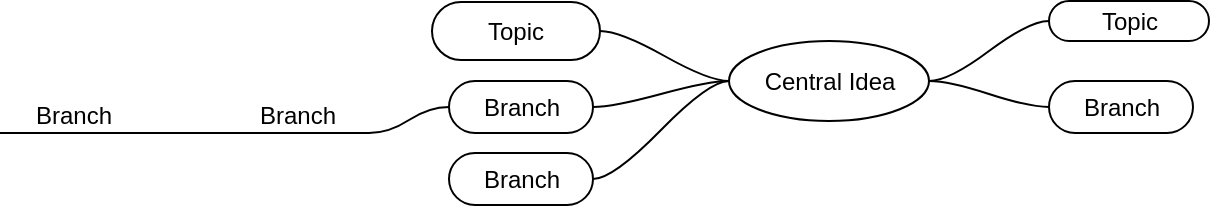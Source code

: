 <mxfile version="10.7.0" type="github"><diagram id="MLUAdGhUa8qFT0rZevEK" name="test"><mxGraphModel dx="2610" dy="188" grid="0" gridSize="10" guides="1" tooltips="1" connect="1" arrows="1" fold="1" page="0" pageScale="1" pageWidth="1169" pageHeight="827" background="#ffffff" math="0" shadow="0"><root><object label="" asdada="" id="0"><mxCell/></object><mxCell id="1" parent="0"/><mxCell id="kv79GXOX4wPWyIjcw0uY-180" value="" style="edgeStyle=entityRelationEdgeStyle;startArrow=none;endArrow=none;segment=10;curved=1;" parent="1" source="kv79GXOX4wPWyIjcw0uY-181" target="kv79GXOX4wPWyIjcw0uY-185" edge="1"><mxGeometry relative="1" as="geometry"/></mxCell><mxCell id="kv79GXOX4wPWyIjcw0uY-185" value="Branch" style="whiteSpace=wrap;html=1;rounded=1;arcSize=50;align=center;verticalAlign=middle;container=1;recursiveResize=0;strokeWidth=1;autosize=1;spacing=4;treeFolding=1;" parent="1" vertex="1"><mxGeometry x="-1108.5" y="453.5" width="72" height="26" as="geometry"/></mxCell><mxCell id="kv79GXOX4wPWyIjcw0uY-215" value="" style="edgeStyle=entityRelationEdgeStyle;startArrow=none;endArrow=none;segment=10;curved=1;" parent="1" source="kv79GXOX4wPWyIjcw0uY-185" target="kv79GXOX4wPWyIjcw0uY-216" edge="1"><mxGeometry relative="1" as="geometry"><mxPoint x="-1921.5" y="700" as="sourcePoint"/></mxGeometry></mxCell><mxCell id="kv79GXOX4wPWyIjcw0uY-216" value="Branch" style="whiteSpace=wrap;html=1;shape=partialRectangle;top=0;left=0;bottom=1;right=0;points=[[0,1],[1,1]];strokeColor=#000000;fillColor=none;align=center;verticalAlign=bottom;routingCenterY=0.5;snapToPoint=1;container=1;recursiveResize=0;autosize=1;treeFolding=1;" parent="1" vertex="1"><mxGeometry x="-1220.5" y="453.5" width="72" height="26" as="geometry"/></mxCell><mxCell id="kv79GXOX4wPWyIjcw0uY-217" value="" style="edgeStyle=entityRelationEdgeStyle;startArrow=none;endArrow=none;segment=10;curved=1;" parent="1" source="kv79GXOX4wPWyIjcw0uY-216" target="kv79GXOX4wPWyIjcw0uY-218" edge="1"><mxGeometry relative="1" as="geometry"><mxPoint x="-2061.5" y="726.167" as="sourcePoint"/></mxGeometry></mxCell><mxCell id="kv79GXOX4wPWyIjcw0uY-218" value="Branch" style="whiteSpace=wrap;html=1;shape=partialRectangle;top=0;left=0;bottom=1;right=0;points=[[0,1],[1,1]];strokeColor=#000000;fillColor=none;align=center;verticalAlign=bottom;routingCenterY=0.5;snapToPoint=1;container=1;recursiveResize=0;autosize=1;treeFolding=1;" parent="1" vertex="1"><mxGeometry x="-1332.5" y="453.5" width="72" height="26" as="geometry"/></mxCell><mxCell id="kv79GXOX4wPWyIjcw0uY-179" value="" style="edgeStyle=entityRelationEdgeStyle;startArrow=none;endArrow=none;segment=10;curved=1;" parent="1" source="kv79GXOX4wPWyIjcw0uY-181" target="kv79GXOX4wPWyIjcw0uY-184" edge="1"><mxGeometry relative="1" as="geometry"/></mxCell><mxCell id="kv79GXOX4wPWyIjcw0uY-184" value="Topic" style="whiteSpace=wrap;html=1;rounded=1;arcSize=50;align=center;verticalAlign=middle;container=1;recursiveResize=0;strokeWidth=1;autosize=1;spacing=4;treeFolding=1;fillColor=#ffffff;gradientColor=none;strokeColor=#000000;shadow=0;comic=0;" parent="1" vertex="1" collapsed="1"><mxGeometry x="-1117" y="414" width="84" height="29" as="geometry"/></mxCell><mxCell id="kv79GXOX4wPWyIjcw0uY-207" value="" style="edgeStyle=entityRelationEdgeStyle;startArrow=none;endArrow=none;segment=10;curved=1;" parent="1" source="kv79GXOX4wPWyIjcw0uY-184" target="kv79GXOX4wPWyIjcw0uY-208" edge="1" visible="0"><mxGeometry relative="1" as="geometry"><mxPoint x="-1820" y="746" as="sourcePoint"/></mxGeometry></mxCell><mxCell id="kv79GXOX4wPWyIjcw0uY-208" value="Topic" style="whiteSpace=wrap;html=1;rounded=1;arcSize=50;align=center;verticalAlign=middle;container=1;recursiveResize=0;strokeWidth=1;autosize=1;spacing=4;treeFolding=1;" parent="1" vertex="1" visible="0"><mxGeometry x="-1228.5" y="413.5" width="80" height="20" as="geometry"/></mxCell><mxCell id="kv79GXOX4wPWyIjcw0uY-209" value="" style="edgeStyle=entityRelationEdgeStyle;startArrow=none;endArrow=none;segment=10;curved=1;" parent="1" source="kv79GXOX4wPWyIjcw0uY-208" target="kv79GXOX4wPWyIjcw0uY-210" edge="1" visible="0"><mxGeometry relative="1" as="geometry"><mxPoint x="-1960" y="716" as="sourcePoint"/></mxGeometry></mxCell><mxCell id="kv79GXOX4wPWyIjcw0uY-210" value="Topic" style="whiteSpace=wrap;html=1;rounded=1;arcSize=50;align=center;verticalAlign=middle;container=1;recursiveResize=0;strokeWidth=1;autosize=1;spacing=4;treeFolding=1;" parent="1" vertex="1" visible="0"><mxGeometry x="-1348.5" y="413.5" width="80" height="20" as="geometry"/></mxCell><mxCell id="kv79GXOX4wPWyIjcw0uY-211" value="" style="edgeStyle=entityRelationEdgeStyle;startArrow=none;endArrow=none;segment=10;curved=1;" parent="1" source="kv79GXOX4wPWyIjcw0uY-210" target="kv79GXOX4wPWyIjcw0uY-212" edge="1" visible="0"><mxGeometry relative="1" as="geometry"><mxPoint x="-2080" y="716" as="sourcePoint"/></mxGeometry></mxCell><mxCell id="kv79GXOX4wPWyIjcw0uY-212" value="Topic" style="whiteSpace=wrap;html=1;rounded=1;arcSize=50;align=center;verticalAlign=middle;container=1;recursiveResize=0;strokeWidth=1;autosize=1;spacing=4;treeFolding=1;" parent="1" vertex="1" visible="0"><mxGeometry x="-1468.5" y="413.5" width="80" height="20" as="geometry"/></mxCell><mxCell id="kv79GXOX4wPWyIjcw0uY-213" value="" style="edgeStyle=entityRelationEdgeStyle;startArrow=none;endArrow=none;segment=10;curved=1;" parent="1" source="kv79GXOX4wPWyIjcw0uY-212" target="kv79GXOX4wPWyIjcw0uY-214" edge="1" visible="0"><mxGeometry relative="1" as="geometry"><mxPoint x="-2200" y="716" as="sourcePoint"/></mxGeometry></mxCell><mxCell id="kv79GXOX4wPWyIjcw0uY-214" value="Topic" style="whiteSpace=wrap;html=1;rounded=1;arcSize=50;align=center;verticalAlign=middle;container=1;recursiveResize=0;strokeWidth=1;autosize=1;spacing=4;treeFolding=1;" parent="1" vertex="1" visible="0"><mxGeometry x="-1588.5" y="413.5" width="80" height="20" as="geometry"/></mxCell><mxCell id="kv79GXOX4wPWyIjcw0uY-178" value="" style="edgeStyle=entityRelationEdgeStyle;startArrow=none;endArrow=none;segment=10;curved=1;" parent="1" source="kv79GXOX4wPWyIjcw0uY-181" target="kv79GXOX4wPWyIjcw0uY-183" edge="1"><mxGeometry relative="1" as="geometry"/></mxCell><mxCell id="kv79GXOX4wPWyIjcw0uY-183" value="Branch" style="whiteSpace=wrap;html=1;rounded=1;arcSize=50;align=center;verticalAlign=middle;container=1;recursiveResize=0;strokeWidth=1;autosize=1;spacing=4;treeFolding=1;" parent="1" vertex="1"><mxGeometry x="-808.5" y="453.5" width="72" height="26" as="geometry"/></mxCell><mxCell id="kv79GXOX4wPWyIjcw0uY-177" value="" style="edgeStyle=entityRelationEdgeStyle;startArrow=none;endArrow=none;segment=10;curved=1;" parent="1" source="kv79GXOX4wPWyIjcw0uY-181" target="kv79GXOX4wPWyIjcw0uY-182" edge="1"><mxGeometry relative="1" as="geometry"/></mxCell><mxCell id="kv79GXOX4wPWyIjcw0uY-182" value="Topic" style="whiteSpace=wrap;html=1;rounded=1;arcSize=50;align=center;verticalAlign=middle;container=1;recursiveResize=0;strokeWidth=1;autosize=1;spacing=4;treeFolding=1;" parent="1" vertex="1"><mxGeometry x="-808.5" y="413.5" width="80" height="20" as="geometry"/></mxCell><mxCell id="kv79GXOX4wPWyIjcw0uY-222" value="" style="edgeStyle=entityRelationEdgeStyle;startArrow=none;endArrow=none;segment=10;curved=1;" parent="1" source="kv79GXOX4wPWyIjcw0uY-181" target="kv79GXOX4wPWyIjcw0uY-223" edge="1"><mxGeometry relative="1" as="geometry"><mxPoint x="-1921.5" y="700" as="sourcePoint"/></mxGeometry></mxCell><mxCell id="kv79GXOX4wPWyIjcw0uY-223" value="Branch" style="whiteSpace=wrap;html=1;rounded=1;arcSize=50;align=center;verticalAlign=middle;container=1;recursiveResize=0;strokeWidth=1;autosize=1;spacing=4;treeFolding=1;" parent="1" vertex="1"><mxGeometry x="-1108.5" y="489.5" width="72" height="26" as="geometry"/></mxCell><object label="Central Idea" aaa="sfafaaga" id="kv79GXOX4wPWyIjcw0uY-181"><mxCell style="ellipse;whiteSpace=wrap;html=1;align=center;container=1;recursiveResize=0;treeFolding=1;labelBackgroundColor=none;labelBorderColor=none;fontFamily=Helvetica;" parent="1" vertex="1"><mxGeometry x="-968.5" y="433.5" width="100" height="40" as="geometry"/></mxCell></object></root></mxGraphModel></diagram></mxfile>